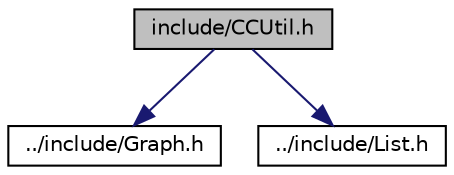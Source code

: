 digraph "include/CCUtil.h"
{
 // LATEX_PDF_SIZE
  edge [fontname="Helvetica",fontsize="10",labelfontname="Helvetica",labelfontsize="10"];
  node [fontname="Helvetica",fontsize="10",shape=record];
  Node1 [label="include/CCUtil.h",height=0.2,width=0.4,color="black", fillcolor="grey75", style="filled", fontcolor="black",tooltip=" "];
  Node1 -> Node2 [color="midnightblue",fontsize="10",style="solid",fontname="Helvetica"];
  Node2 [label="../include/Graph.h",height=0.2,width=0.4,color="black", fillcolor="white", style="filled",URL="$Graph_8h.html",tooltip="Biblioteca de grafos não ponderados."];
  Node1 -> Node3 [color="midnightblue",fontsize="10",style="solid",fontname="Helvetica"];
  Node3 [label="../include/List.h",height=0.2,width=0.4,color="black", fillcolor="white", style="filled",URL="$List_8h.html",tooltip="Bibiblioteca de lista escadeada dinâmica."];
}
